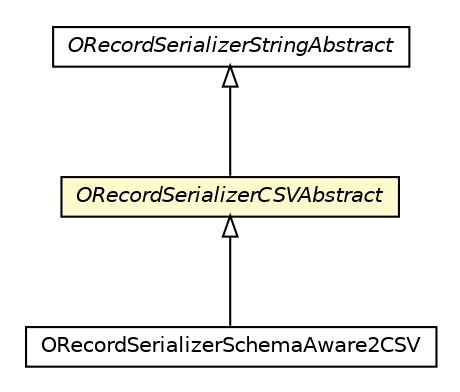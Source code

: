 #!/usr/local/bin/dot
#
# Class diagram 
# Generated by UMLGraph version R5_6-24-gf6e263 (http://www.umlgraph.org/)
#

digraph G {
	edge [fontname="Helvetica",fontsize=10,labelfontname="Helvetica",labelfontsize=10];
	node [fontname="Helvetica",fontsize=10,shape=plaintext];
	nodesep=0.25;
	ranksep=0.5;
	// com.orientechnologies.orient.core.serialization.serializer.record.string.ORecordSerializerCSVAbstract
	c5421673 [label=<<table title="com.orientechnologies.orient.core.serialization.serializer.record.string.ORecordSerializerCSVAbstract" border="0" cellborder="1" cellspacing="0" cellpadding="2" port="p" bgcolor="lemonChiffon" href="./ORecordSerializerCSVAbstract.html">
		<tr><td><table border="0" cellspacing="0" cellpadding="1">
<tr><td align="center" balign="center"><font face="Helvetica-Oblique"> ORecordSerializerCSVAbstract </font></td></tr>
		</table></td></tr>
		</table>>, URL="./ORecordSerializerCSVAbstract.html", fontname="Helvetica", fontcolor="black", fontsize=10.0];
	// com.orientechnologies.orient.core.serialization.serializer.record.string.ORecordSerializerSchemaAware2CSV
	c5421676 [label=<<table title="com.orientechnologies.orient.core.serialization.serializer.record.string.ORecordSerializerSchemaAware2CSV" border="0" cellborder="1" cellspacing="0" cellpadding="2" port="p" href="./ORecordSerializerSchemaAware2CSV.html">
		<tr><td><table border="0" cellspacing="0" cellpadding="1">
<tr><td align="center" balign="center"> ORecordSerializerSchemaAware2CSV </td></tr>
		</table></td></tr>
		</table>>, URL="./ORecordSerializerSchemaAware2CSV.html", fontname="Helvetica", fontcolor="black", fontsize=10.0];
	// com.orientechnologies.orient.core.serialization.serializer.record.string.ORecordSerializerStringAbstract
	c5421677 [label=<<table title="com.orientechnologies.orient.core.serialization.serializer.record.string.ORecordSerializerStringAbstract" border="0" cellborder="1" cellspacing="0" cellpadding="2" port="p" href="./ORecordSerializerStringAbstract.html">
		<tr><td><table border="0" cellspacing="0" cellpadding="1">
<tr><td align="center" balign="center"><font face="Helvetica-Oblique"> ORecordSerializerStringAbstract </font></td></tr>
		</table></td></tr>
		</table>>, URL="./ORecordSerializerStringAbstract.html", fontname="Helvetica", fontcolor="black", fontsize=10.0];
	//com.orientechnologies.orient.core.serialization.serializer.record.string.ORecordSerializerCSVAbstract extends com.orientechnologies.orient.core.serialization.serializer.record.string.ORecordSerializerStringAbstract
	c5421677:p -> c5421673:p [dir=back,arrowtail=empty];
	//com.orientechnologies.orient.core.serialization.serializer.record.string.ORecordSerializerSchemaAware2CSV extends com.orientechnologies.orient.core.serialization.serializer.record.string.ORecordSerializerCSVAbstract
	c5421673:p -> c5421676:p [dir=back,arrowtail=empty];
}


